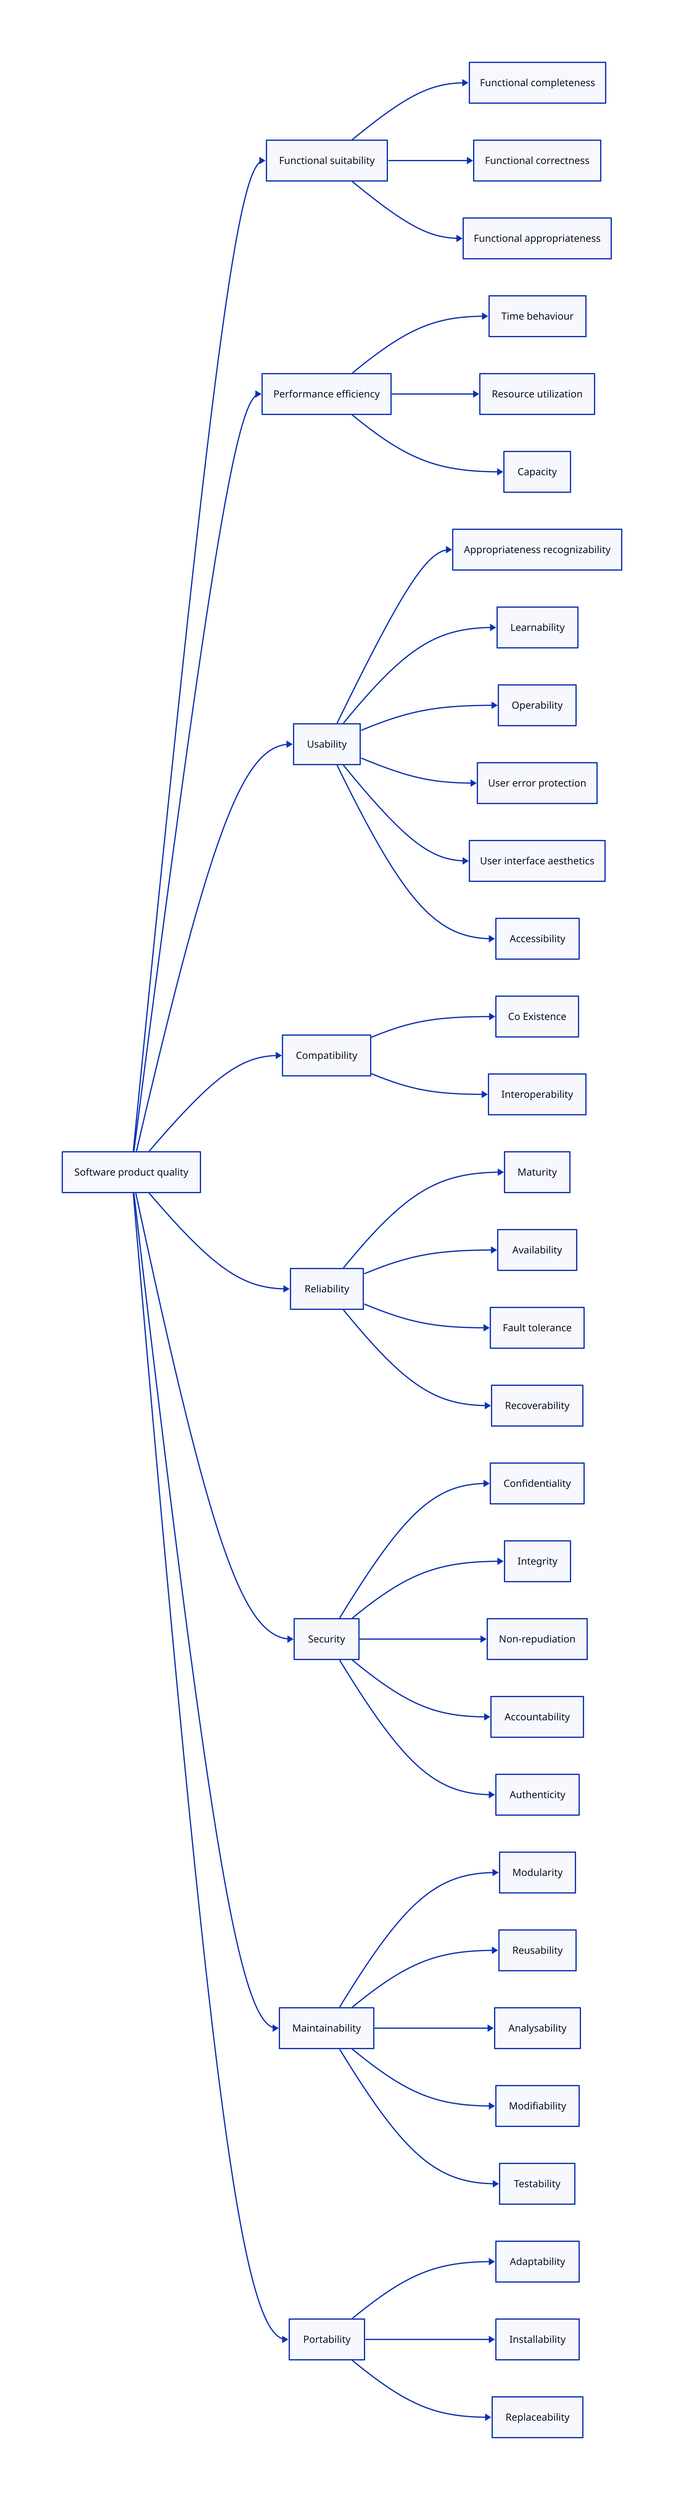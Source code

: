 direction: right

Quality: "Software product quality"

# 1. level goals
FunctionalSuitability: "Functional suitability"
PerformanceEfficiency: "Performance efficiency"
Usability
Compatibility
Reliability
Security
Maintainability
Portability
Quality -> FunctionalSuitability
Quality -> PerformanceEfficiency
Quality -> Usability
Quality -> Compatibility
Quality -> Reliability
Quality -> Security
Quality -> Maintainability
Quality -> Portability

# 2. level goals for FunctionalSuitability
FunctionalCompleteness: "Functional completeness"
FunctionalCorrectness: "Functional correctness"
FunctionalAppropriateness: "Functional appropriateness"
FunctionalSuitability -> FunctionalCompleteness
FunctionalSuitability -> FunctionalCorrectness 
FunctionalSuitability -> FunctionalAppropriateness 

# 2. level goals for PerformanceEfficiency
TimeBehaviour: "Time behaviour"
ResourceUtilization: "Resource utilization"
Capacity
PerformanceEfficiency -> TimeBehaviour
PerformanceEfficiency -> ResourceUtilization
PerformanceEfficiency -> Capacity

# 2. level goals for Compatibility
CoExistence: "Co Existence"
Interoperability
Compatibility -> CoExistence
Compatibility -> Interoperability

# 2. level goals for Usability
AppropriatenessRecognizability: "Appropriateness recognizability"
Learnability
Operability 
UserErrorProtection: "User error protection"
UserInterfaceAesthetics: "User interface aesthetics"
Accessibility
Usability -> AppropriatenessRecognizability 
Usability -> Learnability
Usability -> Operability
Usability -> UserErrorProtection
Usability -> UserInterfaceAesthetics 
Usability -> Accessibility

# 2. level goals for Reliability
Maturity
Availability
FaultTolerance: "Fault tolerance"
Recoverability
Reliability -> Maturity 
Reliability -> Availability
Reliability -> FaultTolerance
Reliability -> Recoverability 

# 2. level goals for Security
Confidentiality 
Integrity
NonRepudiation: "Non-repudiation"
Accountability
Authenticity
Security -> Confidentiality 
Security -> Integrity
Security -> NonRepudiation 
Security -> Accountability 
Security -> Authenticity 

# 2. level goals for Maintainability
Modularity
Reusability
Analysability
Modifiability
Testability
Maintainability -> Modularity
Maintainability -> Reusability
Maintainability -> Analysability
Maintainability -> Modifiability 
Maintainability -> Testability 

# 2. level goals for Portability
Adaptability
Installability
Replaceability
Portability -> Adaptability
Portability -> Installability
Portability -> Replaceability 


